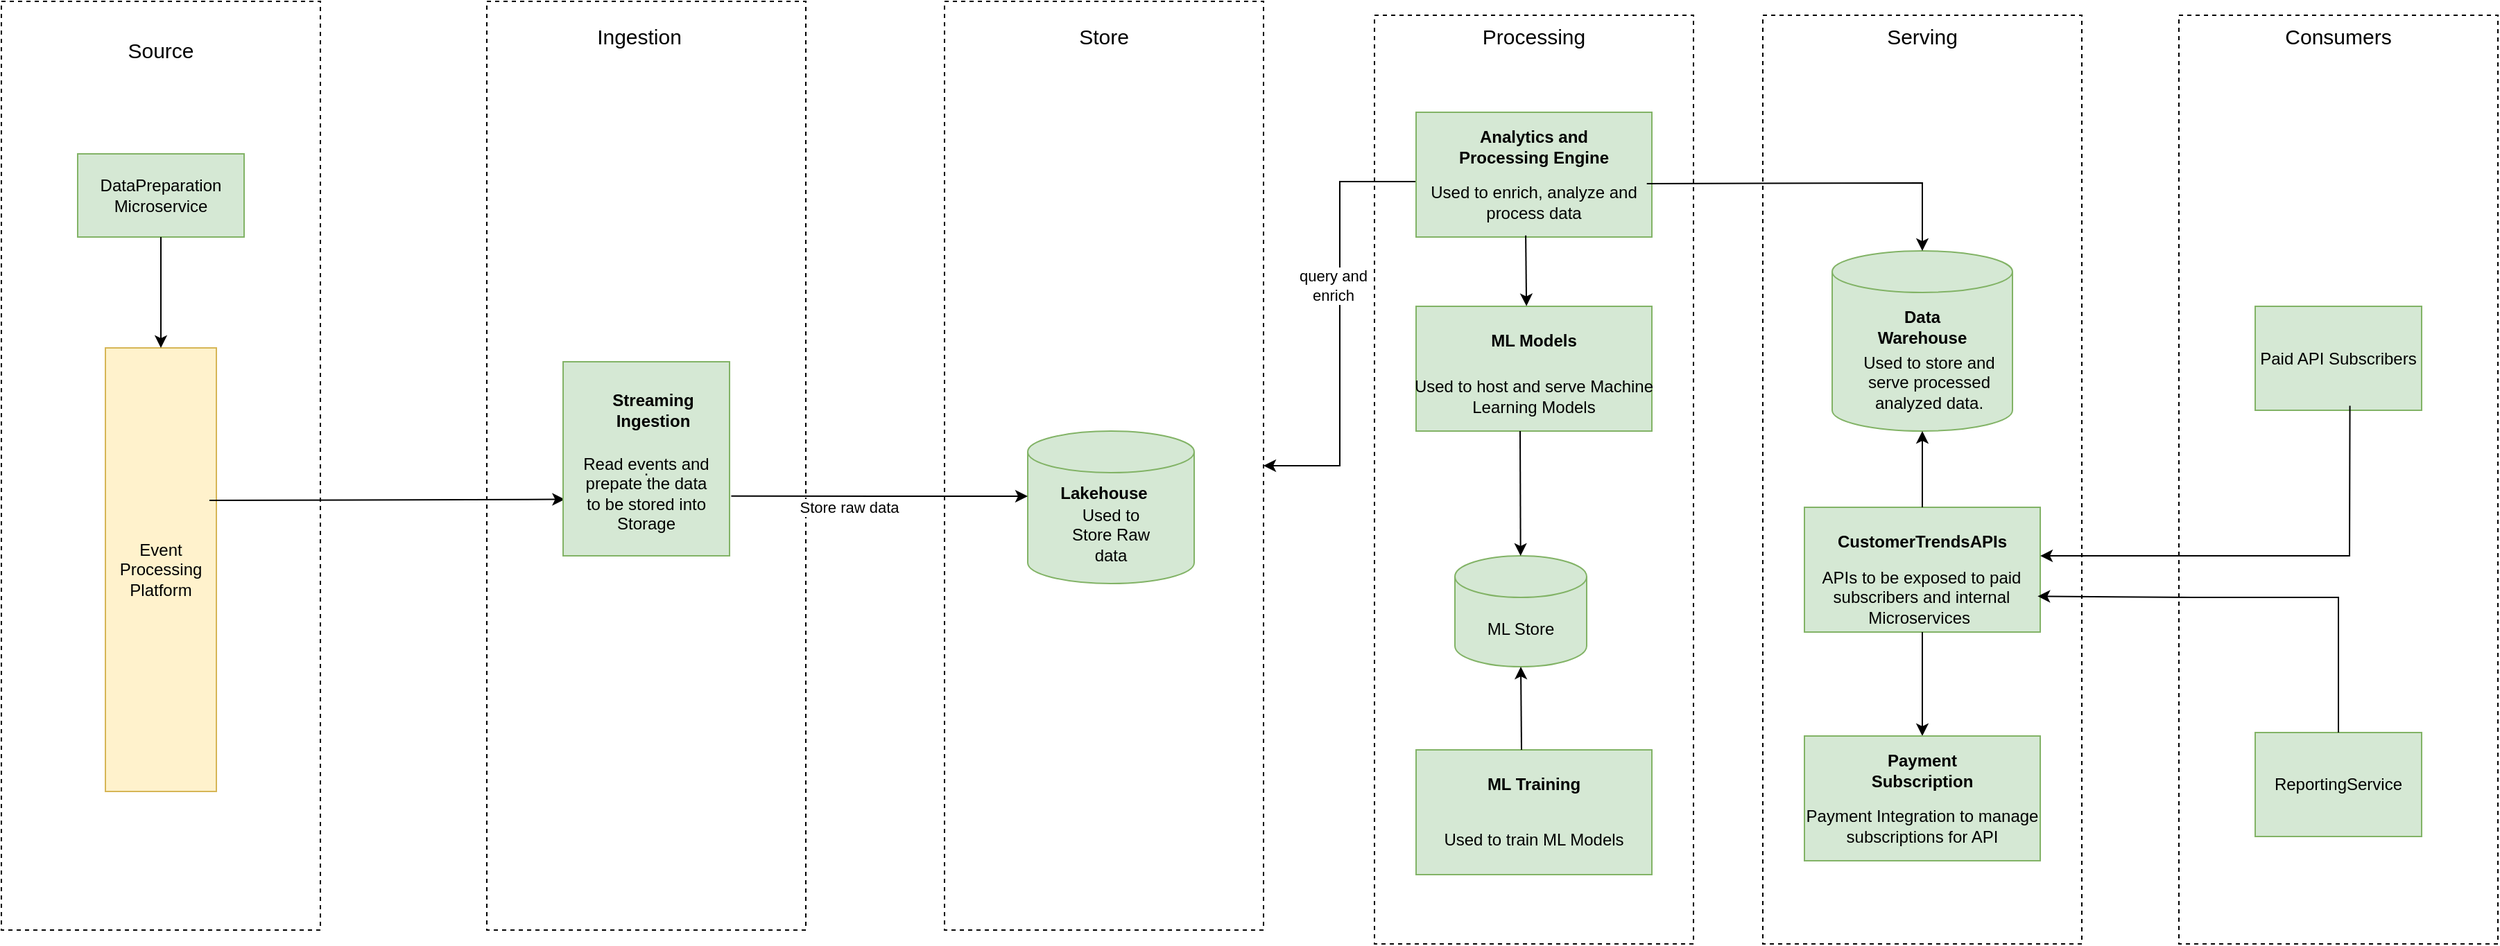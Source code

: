 <mxfile version="21.6.8" type="device">
  <diagram name="Page-1" id="P3ZJvaG8-419oKFDqfzB">
    <mxGraphModel dx="1300" dy="840" grid="1" gridSize="10" guides="1" tooltips="1" connect="1" arrows="1" fold="1" page="1" pageScale="1" pageWidth="850" pageHeight="1100" math="0" shadow="0">
      <root>
        <mxCell id="0" />
        <mxCell id="1" parent="0" />
        <mxCell id="sLRXucy3f7uJR0IRpUES-84" value="" style="rounded=0;whiteSpace=wrap;html=1;dashed=1;fillColor=none;" vertex="1" parent="1">
          <mxGeometry x="1750" y="50" width="230" height="670" as="geometry" />
        </mxCell>
        <mxCell id="sLRXucy3f7uJR0IRpUES-5" value="" style="rounded=0;whiteSpace=wrap;html=1;dashed=1;fillColor=none;" vertex="1" parent="1">
          <mxGeometry x="530" y="40" width="230" height="670" as="geometry" />
        </mxCell>
        <mxCell id="sLRXucy3f7uJR0IRpUES-1" value="" style="rounded=0;whiteSpace=wrap;html=1;dashed=1;fillColor=none;" vertex="1" parent="1">
          <mxGeometry x="180" y="40" width="230" height="670" as="geometry" />
        </mxCell>
        <mxCell id="sLRXucy3f7uJR0IRpUES-2" value="Source" style="text;html=1;strokeColor=none;fillColor=none;align=center;verticalAlign=middle;whiteSpace=wrap;rounded=0;fontSize=15;" vertex="1" parent="1">
          <mxGeometry x="265" y="60" width="60" height="30" as="geometry" />
        </mxCell>
        <mxCell id="sLRXucy3f7uJR0IRpUES-6" value="" style="rounded=0;whiteSpace=wrap;html=1;dashed=1;fillColor=none;" vertex="1" parent="1">
          <mxGeometry x="860" y="40" width="230" height="670" as="geometry" />
        </mxCell>
        <mxCell id="sLRXucy3f7uJR0IRpUES-46" value="" style="edgeStyle=orthogonalEdgeStyle;rounded=0;orthogonalLoop=1;jettySize=auto;html=1;exitX=0.002;exitY=0.341;exitDx=0;exitDy=0;exitPerimeter=0;" edge="1" parent="1" source="sLRXucy3f7uJR0IRpUES-29" target="sLRXucy3f7uJR0IRpUES-6">
          <mxGeometry relative="1" as="geometry">
            <Array as="points">
              <mxPoint x="1200" y="170" />
              <mxPoint x="1145" y="170" />
              <mxPoint x="1145" y="375" />
            </Array>
          </mxGeometry>
        </mxCell>
        <mxCell id="sLRXucy3f7uJR0IRpUES-47" value="query and &lt;br&gt;enrich" style="edgeLabel;html=1;align=center;verticalAlign=middle;resizable=0;points=[];" vertex="1" connectable="0" parent="sLRXucy3f7uJR0IRpUES-46">
          <mxGeometry x="-0.109" y="-5" relative="1" as="geometry">
            <mxPoint as="offset" />
          </mxGeometry>
        </mxCell>
        <mxCell id="sLRXucy3f7uJR0IRpUES-7" value="" style="rounded=0;whiteSpace=wrap;html=1;dashed=1;fillColor=none;" vertex="1" parent="1">
          <mxGeometry x="1170" y="50" width="230" height="670" as="geometry" />
        </mxCell>
        <mxCell id="sLRXucy3f7uJR0IRpUES-11" value="DataPreparation&lt;br&gt;Microservice" style="rounded=0;whiteSpace=wrap;html=1;fillColor=#d5e8d4;strokeColor=#82b366;" vertex="1" parent="1">
          <mxGeometry x="235" y="150" width="120" height="60" as="geometry" />
        </mxCell>
        <mxCell id="sLRXucy3f7uJR0IRpUES-13" value="Event Processing Platform" style="rounded=0;whiteSpace=wrap;html=1;fillColor=#fff2cc;strokeColor=#d6b656;" vertex="1" parent="1">
          <mxGeometry x="255" y="290" width="80" height="320" as="geometry" />
        </mxCell>
        <mxCell id="sLRXucy3f7uJR0IRpUES-14" value="" style="endArrow=classic;html=1;rounded=0;exitX=0.5;exitY=1;exitDx=0;exitDy=0;entryX=0.5;entryY=0;entryDx=0;entryDy=0;" edge="1" parent="1" source="sLRXucy3f7uJR0IRpUES-11" target="sLRXucy3f7uJR0IRpUES-13">
          <mxGeometry width="50" height="50" relative="1" as="geometry">
            <mxPoint x="510" y="370" as="sourcePoint" />
            <mxPoint x="560" y="320" as="targetPoint" />
          </mxGeometry>
        </mxCell>
        <mxCell id="sLRXucy3f7uJR0IRpUES-15" value="" style="endArrow=classic;html=1;rounded=0;entryX=0.01;entryY=0.709;entryDx=0;entryDy=0;entryPerimeter=0;" edge="1" parent="1" target="sLRXucy3f7uJR0IRpUES-17">
          <mxGeometry width="50" height="50" relative="1" as="geometry">
            <mxPoint x="330" y="400" as="sourcePoint" />
            <mxPoint x="532.46" y="437.31" as="targetPoint" />
          </mxGeometry>
        </mxCell>
        <mxCell id="sLRXucy3f7uJR0IRpUES-16" value="Ingestion" style="text;html=1;strokeColor=none;fillColor=none;align=center;verticalAlign=middle;whiteSpace=wrap;rounded=0;fontSize=15;" vertex="1" parent="1">
          <mxGeometry x="610" y="50" width="60" height="30" as="geometry" />
        </mxCell>
        <mxCell id="sLRXucy3f7uJR0IRpUES-17" value="&lt;br&gt;." style="rounded=0;whiteSpace=wrap;html=1;fillColor=#d5e8d4;strokeColor=#82b366;" vertex="1" parent="1">
          <mxGeometry x="585" y="300" width="120" height="140" as="geometry" />
        </mxCell>
        <mxCell id="sLRXucy3f7uJR0IRpUES-18" value="Read events and prepate the data to be stored into Storage" style="text;html=1;strokeColor=none;fillColor=none;align=center;verticalAlign=middle;whiteSpace=wrap;rounded=0;" vertex="1" parent="1">
          <mxGeometry x="595" y="380" width="100" height="30" as="geometry" />
        </mxCell>
        <mxCell id="sLRXucy3f7uJR0IRpUES-19" value="&lt;b&gt;Streaming Ingestion&lt;/b&gt;" style="text;html=1;strokeColor=none;fillColor=none;align=center;verticalAlign=middle;whiteSpace=wrap;rounded=0;" vertex="1" parent="1">
          <mxGeometry x="620" y="320" width="60" height="30" as="geometry" />
        </mxCell>
        <mxCell id="sLRXucy3f7uJR0IRpUES-21" value="" style="shape=cylinder3;whiteSpace=wrap;html=1;boundedLbl=1;backgroundOutline=1;size=15;fillColor=#d5e8d4;strokeColor=#82b366;" vertex="1" parent="1">
          <mxGeometry x="920" y="350" width="120" height="110" as="geometry" />
        </mxCell>
        <mxCell id="sLRXucy3f7uJR0IRpUES-24" value="" style="endArrow=classic;html=1;rounded=0;exitX=1.01;exitY=0.692;exitDx=0;exitDy=0;exitPerimeter=0;" edge="1" parent="1" source="sLRXucy3f7uJR0IRpUES-17">
          <mxGeometry width="50" height="50" relative="1" as="geometry">
            <mxPoint x="660" y="370" as="sourcePoint" />
            <mxPoint x="920" y="397" as="targetPoint" />
          </mxGeometry>
        </mxCell>
        <mxCell id="sLRXucy3f7uJR0IRpUES-25" value="Store raw data" style="edgeLabel;html=1;align=center;verticalAlign=middle;resizable=0;points=[];" vertex="1" connectable="0" parent="sLRXucy3f7uJR0IRpUES-24">
          <mxGeometry x="-0.195" y="-8" relative="1" as="geometry">
            <mxPoint x="-1" as="offset" />
          </mxGeometry>
        </mxCell>
        <mxCell id="sLRXucy3f7uJR0IRpUES-26" value="Store" style="text;html=1;strokeColor=none;fillColor=none;align=center;verticalAlign=middle;whiteSpace=wrap;rounded=0;fontSize=15;" vertex="1" parent="1">
          <mxGeometry x="945" y="50" width="60" height="30" as="geometry" />
        </mxCell>
        <mxCell id="sLRXucy3f7uJR0IRpUES-27" value="Processing" style="text;html=1;strokeColor=none;fillColor=none;align=center;verticalAlign=middle;whiteSpace=wrap;rounded=0;fontSize=15;" vertex="1" parent="1">
          <mxGeometry x="1255" y="50" width="60" height="30" as="geometry" />
        </mxCell>
        <mxCell id="sLRXucy3f7uJR0IRpUES-29" value="" style="rounded=0;whiteSpace=wrap;html=1;fillColor=#d5e8d4;strokeColor=#82b366;" vertex="1" parent="1">
          <mxGeometry x="1200" y="120" width="170" height="90" as="geometry" />
        </mxCell>
        <mxCell id="sLRXucy3f7uJR0IRpUES-35" value="Used to enrich, analyze and process data" style="text;html=1;strokeColor=none;fillColor=none;align=center;verticalAlign=middle;whiteSpace=wrap;rounded=0;" vertex="1" parent="1">
          <mxGeometry x="1195" y="170" width="180" height="30" as="geometry" />
        </mxCell>
        <mxCell id="sLRXucy3f7uJR0IRpUES-36" value="Analytics and Processing Engine" style="text;html=1;strokeColor=none;fillColor=none;align=center;verticalAlign=middle;whiteSpace=wrap;rounded=0;fontStyle=1" vertex="1" parent="1">
          <mxGeometry x="1225" y="130" width="120" height="30" as="geometry" />
        </mxCell>
        <mxCell id="sLRXucy3f7uJR0IRpUES-37" value="" style="rounded=0;whiteSpace=wrap;html=1;fillColor=#d5e8d4;strokeColor=#82b366;" vertex="1" parent="1">
          <mxGeometry x="1200" y="260" width="170" height="90" as="geometry" />
        </mxCell>
        <mxCell id="sLRXucy3f7uJR0IRpUES-38" value="Used to host and serve Machine Learning Models" style="text;html=1;strokeColor=none;fillColor=none;align=center;verticalAlign=middle;whiteSpace=wrap;rounded=0;" vertex="1" parent="1">
          <mxGeometry x="1195" y="310" width="180" height="30" as="geometry" />
        </mxCell>
        <mxCell id="sLRXucy3f7uJR0IRpUES-39" value="ML Models" style="text;html=1;strokeColor=none;fillColor=none;align=center;verticalAlign=middle;whiteSpace=wrap;rounded=0;fontStyle=1" vertex="1" parent="1">
          <mxGeometry x="1225" y="270" width="120" height="30" as="geometry" />
        </mxCell>
        <mxCell id="sLRXucy3f7uJR0IRpUES-40" value="" style="rounded=0;whiteSpace=wrap;html=1;fillColor=#d5e8d4;strokeColor=#82b366;" vertex="1" parent="1">
          <mxGeometry x="1200" y="580" width="170" height="90" as="geometry" />
        </mxCell>
        <mxCell id="sLRXucy3f7uJR0IRpUES-41" value="Used to train ML Models" style="text;html=1;strokeColor=none;fillColor=none;align=center;verticalAlign=middle;whiteSpace=wrap;rounded=0;" vertex="1" parent="1">
          <mxGeometry x="1195" y="630" width="180" height="30" as="geometry" />
        </mxCell>
        <mxCell id="sLRXucy3f7uJR0IRpUES-42" value="ML Training" style="text;html=1;strokeColor=none;fillColor=none;align=center;verticalAlign=middle;whiteSpace=wrap;rounded=0;fontStyle=1" vertex="1" parent="1">
          <mxGeometry x="1225" y="590" width="120" height="30" as="geometry" />
        </mxCell>
        <mxCell id="sLRXucy3f7uJR0IRpUES-43" value="ML Store" style="shape=cylinder3;whiteSpace=wrap;html=1;boundedLbl=1;backgroundOutline=1;size=15;fillColor=#d5e8d4;strokeColor=#82b366;" vertex="1" parent="1">
          <mxGeometry x="1228" y="440" width="95" height="80" as="geometry" />
        </mxCell>
        <mxCell id="sLRXucy3f7uJR0IRpUES-48" value="" style="endArrow=classic;html=1;rounded=0;exitX=0.465;exitY=0.987;exitDx=0;exitDy=0;exitPerimeter=0;entryX=0.468;entryY=-0.002;entryDx=0;entryDy=0;entryPerimeter=0;" edge="1" parent="1" source="sLRXucy3f7uJR0IRpUES-29" target="sLRXucy3f7uJR0IRpUES-37">
          <mxGeometry width="50" height="50" relative="1" as="geometry">
            <mxPoint x="1190" y="400" as="sourcePoint" />
            <mxPoint x="1280" y="260" as="targetPoint" />
          </mxGeometry>
        </mxCell>
        <mxCell id="sLRXucy3f7uJR0IRpUES-50" value="" style="endArrow=classic;html=1;rounded=0;exitX=0.465;exitY=0.987;exitDx=0;exitDy=0;exitPerimeter=0;" edge="1" parent="1" target="sLRXucy3f7uJR0IRpUES-43">
          <mxGeometry width="50" height="50" relative="1" as="geometry">
            <mxPoint x="1275" y="350" as="sourcePoint" />
            <mxPoint x="1276" y="401" as="targetPoint" />
          </mxGeometry>
        </mxCell>
        <mxCell id="sLRXucy3f7uJR0IRpUES-51" value="" style="endArrow=classic;html=1;rounded=0;entryX=0.5;entryY=1;entryDx=0;entryDy=0;entryPerimeter=0;" edge="1" parent="1" target="sLRXucy3f7uJR0IRpUES-43">
          <mxGeometry width="50" height="50" relative="1" as="geometry">
            <mxPoint x="1276" y="580" as="sourcePoint" />
            <mxPoint x="1220" y="410" as="targetPoint" />
          </mxGeometry>
        </mxCell>
        <mxCell id="sLRXucy3f7uJR0IRpUES-52" value="" style="rounded=0;whiteSpace=wrap;html=1;dashed=1;fillColor=none;" vertex="1" parent="1">
          <mxGeometry x="1450" y="50" width="230" height="670" as="geometry" />
        </mxCell>
        <mxCell id="sLRXucy3f7uJR0IRpUES-53" value="Serving" style="text;html=1;strokeColor=none;fillColor=none;align=center;verticalAlign=middle;whiteSpace=wrap;rounded=0;fontSize=15;" vertex="1" parent="1">
          <mxGeometry x="1535" y="50" width="60" height="30" as="geometry" />
        </mxCell>
        <mxCell id="sLRXucy3f7uJR0IRpUES-55" value="Used to Store Raw data" style="text;html=1;strokeColor=none;fillColor=none;align=center;verticalAlign=middle;whiteSpace=wrap;rounded=0;" vertex="1" parent="1">
          <mxGeometry x="950" y="410" width="60" height="30" as="geometry" />
        </mxCell>
        <mxCell id="sLRXucy3f7uJR0IRpUES-56" value="Lakehouse" style="text;html=1;strokeColor=none;fillColor=none;align=center;verticalAlign=middle;whiteSpace=wrap;rounded=0;fontStyle=1" vertex="1" parent="1">
          <mxGeometry x="945" y="380" width="60" height="30" as="geometry" />
        </mxCell>
        <mxCell id="sLRXucy3f7uJR0IRpUES-57" value="" style="shape=cylinder3;whiteSpace=wrap;html=1;boundedLbl=1;backgroundOutline=1;size=15;fillColor=#d5e8d4;strokeColor=#82b366;" vertex="1" parent="1">
          <mxGeometry x="1500" y="220" width="130" height="130" as="geometry" />
        </mxCell>
        <mxCell id="sLRXucy3f7uJR0IRpUES-58" value="Used to store and serve processed analyzed data." style="text;html=1;strokeColor=none;fillColor=none;align=center;verticalAlign=middle;whiteSpace=wrap;rounded=0;" vertex="1" parent="1">
          <mxGeometry x="1520" y="300" width="100" height="30" as="geometry" />
        </mxCell>
        <mxCell id="sLRXucy3f7uJR0IRpUES-59" value="Data Warehouse" style="text;html=1;strokeColor=none;fillColor=none;align=center;verticalAlign=middle;whiteSpace=wrap;rounded=0;fontStyle=1" vertex="1" parent="1">
          <mxGeometry x="1535" y="260" width="60" height="30" as="geometry" />
        </mxCell>
        <mxCell id="sLRXucy3f7uJR0IRpUES-61" value="" style="endArrow=classic;html=1;rounded=0;exitX=0.952;exitY=0.049;exitDx=0;exitDy=0;exitPerimeter=0;entryX=0.5;entryY=0;entryDx=0;entryDy=0;entryPerimeter=0;" edge="1" parent="1" source="sLRXucy3f7uJR0IRpUES-35" target="sLRXucy3f7uJR0IRpUES-57">
          <mxGeometry width="50" height="50" relative="1" as="geometry">
            <mxPoint x="1320" y="400" as="sourcePoint" />
            <mxPoint x="1370" y="350" as="targetPoint" />
            <Array as="points">
              <mxPoint x="1565" y="171" />
            </Array>
          </mxGeometry>
        </mxCell>
        <mxCell id="sLRXucy3f7uJR0IRpUES-65" value="" style="rounded=0;whiteSpace=wrap;html=1;fillColor=#d5e8d4;strokeColor=#82b366;" vertex="1" parent="1">
          <mxGeometry x="1480" y="405" width="170" height="90" as="geometry" />
        </mxCell>
        <mxCell id="sLRXucy3f7uJR0IRpUES-77" style="edgeStyle=orthogonalEdgeStyle;rounded=0;orthogonalLoop=1;jettySize=auto;html=1;entryX=0.5;entryY=0;entryDx=0;entryDy=0;exitX=0.5;exitY=1;exitDx=0;exitDy=0;" edge="1" parent="1" source="sLRXucy3f7uJR0IRpUES-65" target="sLRXucy3f7uJR0IRpUES-70">
          <mxGeometry relative="1" as="geometry">
            <mxPoint x="1565" y="500" as="sourcePoint" />
          </mxGeometry>
        </mxCell>
        <mxCell id="sLRXucy3f7uJR0IRpUES-66" value="APIs to be exposed to paid subscribers and internal Microservices&amp;nbsp;" style="text;html=1;strokeColor=none;fillColor=none;align=center;verticalAlign=middle;whiteSpace=wrap;rounded=0;" vertex="1" parent="1">
          <mxGeometry x="1487.5" y="455" width="152.5" height="30" as="geometry" />
        </mxCell>
        <mxCell id="sLRXucy3f7uJR0IRpUES-67" value="CustomerTrendsAPIs" style="text;html=1;strokeColor=none;fillColor=none;align=center;verticalAlign=middle;whiteSpace=wrap;rounded=0;fontStyle=1" vertex="1" parent="1">
          <mxGeometry x="1505" y="415" width="120" height="30" as="geometry" />
        </mxCell>
        <mxCell id="sLRXucy3f7uJR0IRpUES-70" value="" style="rounded=0;whiteSpace=wrap;html=1;fillColor=#d5e8d4;strokeColor=#82b366;" vertex="1" parent="1">
          <mxGeometry x="1480" y="570" width="170" height="90" as="geometry" />
        </mxCell>
        <mxCell id="sLRXucy3f7uJR0IRpUES-71" value="Payment Integration to manage subscriptions for API" style="text;html=1;strokeColor=none;fillColor=none;align=center;verticalAlign=middle;whiteSpace=wrap;rounded=0;" vertex="1" parent="1">
          <mxGeometry x="1475" y="620" width="180" height="30" as="geometry" />
        </mxCell>
        <mxCell id="sLRXucy3f7uJR0IRpUES-72" value="Payment Subscription" style="text;html=1;strokeColor=none;fillColor=none;align=center;verticalAlign=middle;whiteSpace=wrap;rounded=0;fontStyle=1" vertex="1" parent="1">
          <mxGeometry x="1505" y="580" width="120" height="30" as="geometry" />
        </mxCell>
        <mxCell id="sLRXucy3f7uJR0IRpUES-73" value="" style="endArrow=classic;html=1;rounded=0;entryX=0.5;entryY=1;entryDx=0;entryDy=0;entryPerimeter=0;exitX=0.5;exitY=0;exitDx=0;exitDy=0;" edge="1" parent="1" source="sLRXucy3f7uJR0IRpUES-65" target="sLRXucy3f7uJR0IRpUES-57">
          <mxGeometry width="50" height="50" relative="1" as="geometry">
            <mxPoint x="1565" y="400" as="sourcePoint" />
            <mxPoint x="1640" y="340" as="targetPoint" />
          </mxGeometry>
        </mxCell>
        <mxCell id="sLRXucy3f7uJR0IRpUES-78" value="ReportingService" style="rounded=0;whiteSpace=wrap;html=1;fillColor=#d5e8d4;strokeColor=#82b366;" vertex="1" parent="1">
          <mxGeometry x="1805" y="567.5" width="120" height="75" as="geometry" />
        </mxCell>
        <mxCell id="sLRXucy3f7uJR0IRpUES-79" value="" style="endArrow=classic;html=1;rounded=0;exitX=0.5;exitY=0;exitDx=0;exitDy=0;entryX=0.989;entryY=0.713;entryDx=0;entryDy=0;entryPerimeter=0;" edge="1" parent="1" source="sLRXucy3f7uJR0IRpUES-78" target="sLRXucy3f7uJR0IRpUES-65">
          <mxGeometry width="50" height="50" relative="1" as="geometry">
            <mxPoint x="1550" y="420" as="sourcePoint" />
            <mxPoint x="1600" y="370" as="targetPoint" />
            <Array as="points">
              <mxPoint x="1865" y="470" />
              <mxPoint x="1760" y="470" />
            </Array>
          </mxGeometry>
        </mxCell>
        <mxCell id="sLRXucy3f7uJR0IRpUES-85" value="Consumers" style="text;html=1;strokeColor=none;fillColor=none;align=center;verticalAlign=middle;whiteSpace=wrap;rounded=0;fontSize=15;" vertex="1" parent="1">
          <mxGeometry x="1835" y="50" width="60" height="30" as="geometry" />
        </mxCell>
        <mxCell id="sLRXucy3f7uJR0IRpUES-87" value="Paid API Subscribers" style="rounded=0;whiteSpace=wrap;html=1;fillColor=#d5e8d4;strokeColor=#82b366;" vertex="1" parent="1">
          <mxGeometry x="1805" y="260" width="120" height="75" as="geometry" />
        </mxCell>
        <mxCell id="sLRXucy3f7uJR0IRpUES-88" value="" style="endArrow=classic;html=1;rounded=0;exitX=0.569;exitY=0.957;exitDx=0;exitDy=0;entryX=1;entryY=0.389;entryDx=0;entryDy=0;entryPerimeter=0;exitPerimeter=0;" edge="1" parent="1" source="sLRXucy3f7uJR0IRpUES-87" target="sLRXucy3f7uJR0IRpUES-65">
          <mxGeometry width="50" height="50" relative="1" as="geometry">
            <mxPoint x="1875" y="578" as="sourcePoint" />
            <mxPoint x="1661" y="477" as="targetPoint" />
            <Array as="points">
              <mxPoint x="1873" y="440" />
            </Array>
          </mxGeometry>
        </mxCell>
      </root>
    </mxGraphModel>
  </diagram>
</mxfile>

